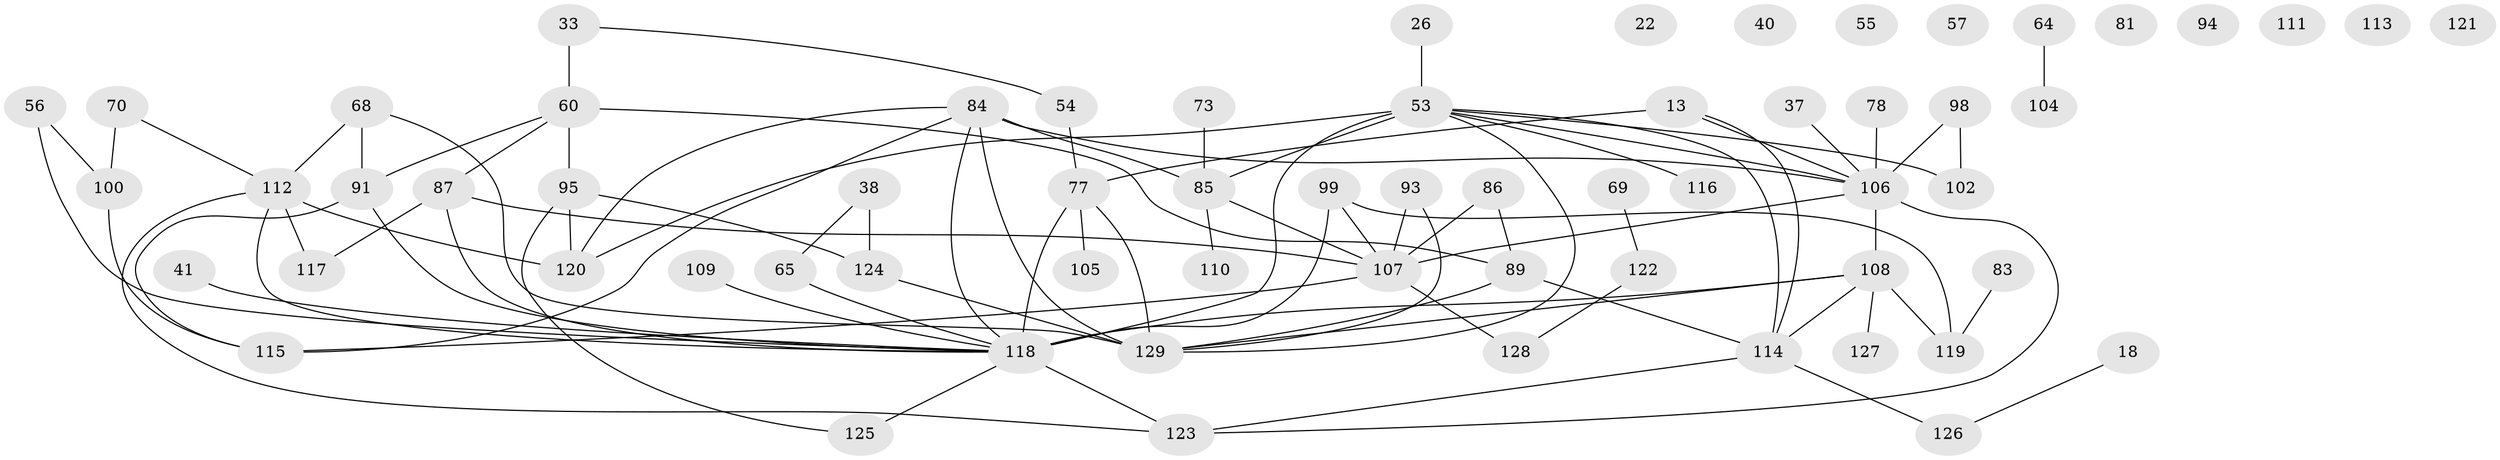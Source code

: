 // original degree distribution, {6: 0.046511627906976744, 2: 0.24031007751937986, 4: 0.15503875968992248, 8: 0.007751937984496124, 5: 0.08527131782945736, 3: 0.24031007751937986, 1: 0.14728682170542637, 0: 0.06976744186046512, 7: 0.007751937984496124}
// Generated by graph-tools (version 1.1) at 2025/43/03/04/25 21:43:01]
// undirected, 64 vertices, 89 edges
graph export_dot {
graph [start="1"]
  node [color=gray90,style=filled];
  13 [super="+10"];
  18;
  22;
  26;
  33;
  37;
  38 [super="+28"];
  40;
  41;
  53 [super="+17+52+51"];
  54;
  55;
  56;
  57;
  60 [super="+1"];
  64;
  65;
  68 [super="+9+15"];
  69;
  70 [super="+14"];
  73;
  77;
  78;
  81;
  83;
  84 [super="+12"];
  85 [super="+8"];
  86;
  87 [super="+35+46"];
  89;
  91 [super="+90+49"];
  93;
  94;
  95 [super="+50"];
  98;
  99;
  100;
  102 [super="+67+58"];
  104;
  105;
  106 [super="+36+45+62"];
  107 [super="+7"];
  108 [super="+61+103"];
  109;
  110;
  111;
  112 [super="+66+92+80+101"];
  113;
  114 [super="+74+71"];
  115;
  116;
  117;
  118 [super="+72+48+63+79+82"];
  119;
  120 [super="+97"];
  121;
  122;
  123;
  124;
  125;
  126;
  127;
  128;
  129 [super="+75+76"];
  13 -- 77 [weight=2];
  13 -- 106;
  13 -- 114;
  18 -- 126;
  26 -- 53;
  33 -- 54;
  33 -- 60 [weight=2];
  37 -- 106;
  38 -- 124 [weight=2];
  38 -- 65;
  41 -- 118;
  53 -- 120 [weight=3];
  53 -- 106 [weight=3];
  53 -- 116;
  53 -- 118 [weight=2];
  53 -- 102;
  53 -- 85 [weight=2];
  53 -- 129;
  53 -- 114;
  54 -- 77;
  56 -- 100;
  56 -- 118;
  60 -- 89 [weight=2];
  60 -- 87;
  60 -- 95;
  60 -- 91 [weight=2];
  64 -- 104;
  65 -- 118;
  68 -- 129;
  68 -- 91 [weight=2];
  68 -- 112 [weight=2];
  69 -- 122;
  70 -- 100 [weight=2];
  70 -- 112;
  73 -- 85;
  77 -- 105;
  77 -- 118;
  77 -- 129;
  78 -- 106;
  83 -- 119;
  84 -- 106;
  84 -- 120;
  84 -- 129 [weight=2];
  84 -- 115;
  84 -- 85;
  84 -- 118;
  85 -- 110;
  85 -- 107 [weight=2];
  86 -- 89;
  86 -- 107;
  87 -- 117;
  87 -- 107 [weight=3];
  87 -- 118;
  89 -- 129;
  89 -- 114;
  91 -- 115;
  91 -- 118;
  93 -- 129;
  93 -- 107;
  95 -- 124;
  95 -- 125;
  95 -- 120;
  98 -- 106;
  98 -- 102;
  99 -- 119;
  99 -- 107;
  99 -- 118;
  100 -- 115;
  106 -- 123;
  106 -- 108 [weight=4];
  106 -- 107 [weight=2];
  107 -- 115;
  107 -- 128;
  108 -- 119;
  108 -- 127;
  108 -- 118 [weight=5];
  108 -- 129;
  108 -- 114;
  109 -- 118;
  112 -- 118;
  112 -- 117;
  112 -- 120;
  112 -- 123;
  114 -- 126;
  114 -- 123;
  118 -- 123;
  118 -- 125;
  122 -- 128;
  124 -- 129;
}
